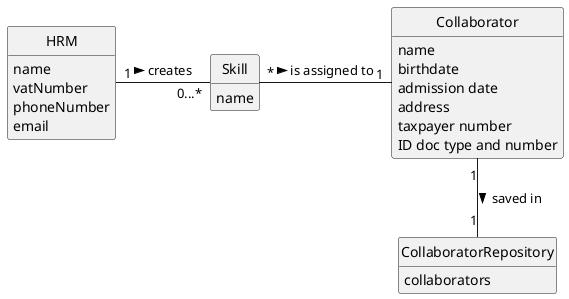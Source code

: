 @startuml
skinparam monochrome true
skinparam packageStyle rectangle
skinparam shadowing false

'left to right direction

skinparam classAttributeIconSize 0

hide circle
hide methods

'title Domain Model

'class Platform {
'  -description
'}

class HRM {
    name
    vatNumber
    phoneNumber
    email
}

class Skill {
    name
}

class Collaborator {
    name
    birthdate
    admission date
    address
    contact info (mobile and email)
    taxpayer number
    ID doc type and number
}

class CollaboratorRepository {
    collaborators
}


'class User {
'    name
'    email
'    password
'}

HRM "1" - "0...*" Skill: creates >
Skill "*" - "1" Collaborator: is assigned to >
Collaborator "1" -- "1" CollaboratorRepository : saved in >
@enduml